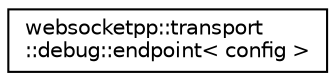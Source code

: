 digraph "Graphical Class Hierarchy"
{
  edge [fontname="Helvetica",fontsize="10",labelfontname="Helvetica",labelfontsize="10"];
  node [fontname="Helvetica",fontsize="10",shape=record];
  rankdir="LR";
  Node0 [label="websocketpp::transport\l::debug::endpoint\< config \>",height=0.2,width=0.4,color="black", fillcolor="white", style="filled",URL="$classwebsocketpp_1_1transport_1_1debug_1_1endpoint.html"];
}
